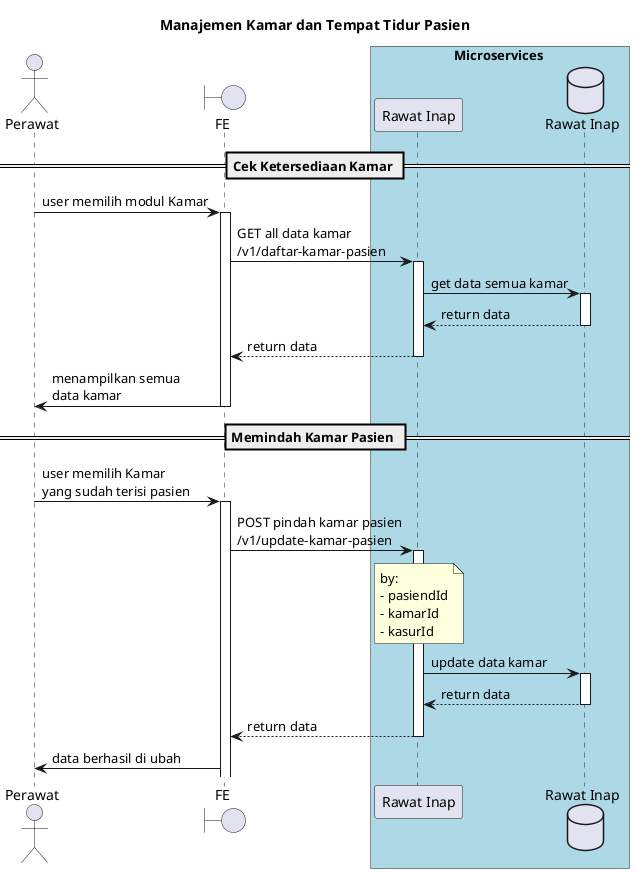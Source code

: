 @startuml "Manajemen Kamar dan Tempat Tidur Pasien"

title "Manajemen Kamar dan Tempat Tidur Pasien"


actor Perawat as user
boundary "FE" as fe

box Microservices #LightBlue
participant "Rawat Inap" as msRaNap
database "Rawat Inap" as dbRaNap
end box

== Cek Ketersediaan Kamar == 
user -> fe++ : user memilih modul Kamar
fe-> msRaNap ++: GET all data kamar\n/v1/daftar-kamar-pasien
msRaNap ->dbRaNap++ : get data semua kamar
dbRaNap-->msRaNap--: return data
msRaNap-->fe--: return data
fe->user --: menampilkan semua \ndata kamar

== Memindah Kamar Pasien ==
user -> fe++ : user memilih Kamar \nyang sudah terisi pasien
fe->msRaNap++: POST pindah kamar pasien\n/v1/update-kamar-pasien
note over msRaNap
    by:
    - pasiendId
    - kamarId
    - kasurId
end note
msRaNap -> dbRaNap++: update data kamar
dbRaNap-->msRaNap--: return data
msRaNap-->fe--: return data
fe->user: data berhasil di ubah
@enduml